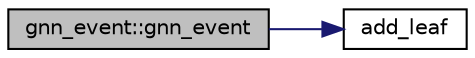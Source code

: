 digraph "gnn_event::gnn_event"
{
 // INTERACTIVE_SVG=YES
 // LATEX_PDF_SIZE
  edge [fontname="Helvetica",fontsize="10",labelfontname="Helvetica",labelfontsize="10"];
  node [fontname="Helvetica",fontsize="10",shape=record];
  rankdir="LR";
  Node1 [label="gnn_event::gnn_event",height=0.2,width=0.4,color="black", fillcolor="grey75", style="filled", fontcolor="black",tooltip=" "];
  Node1 -> Node2 [color="midnightblue",fontsize="10",style="solid",fontname="Helvetica"];
  Node2 [label="add_leaf",height=0.2,width=0.4,color="black", fillcolor="white", style="filled",URL="$_3event-name_4_8cxx.html#a5449d540d047658d711bb2a06d8656c2",tooltip=" "];
}
